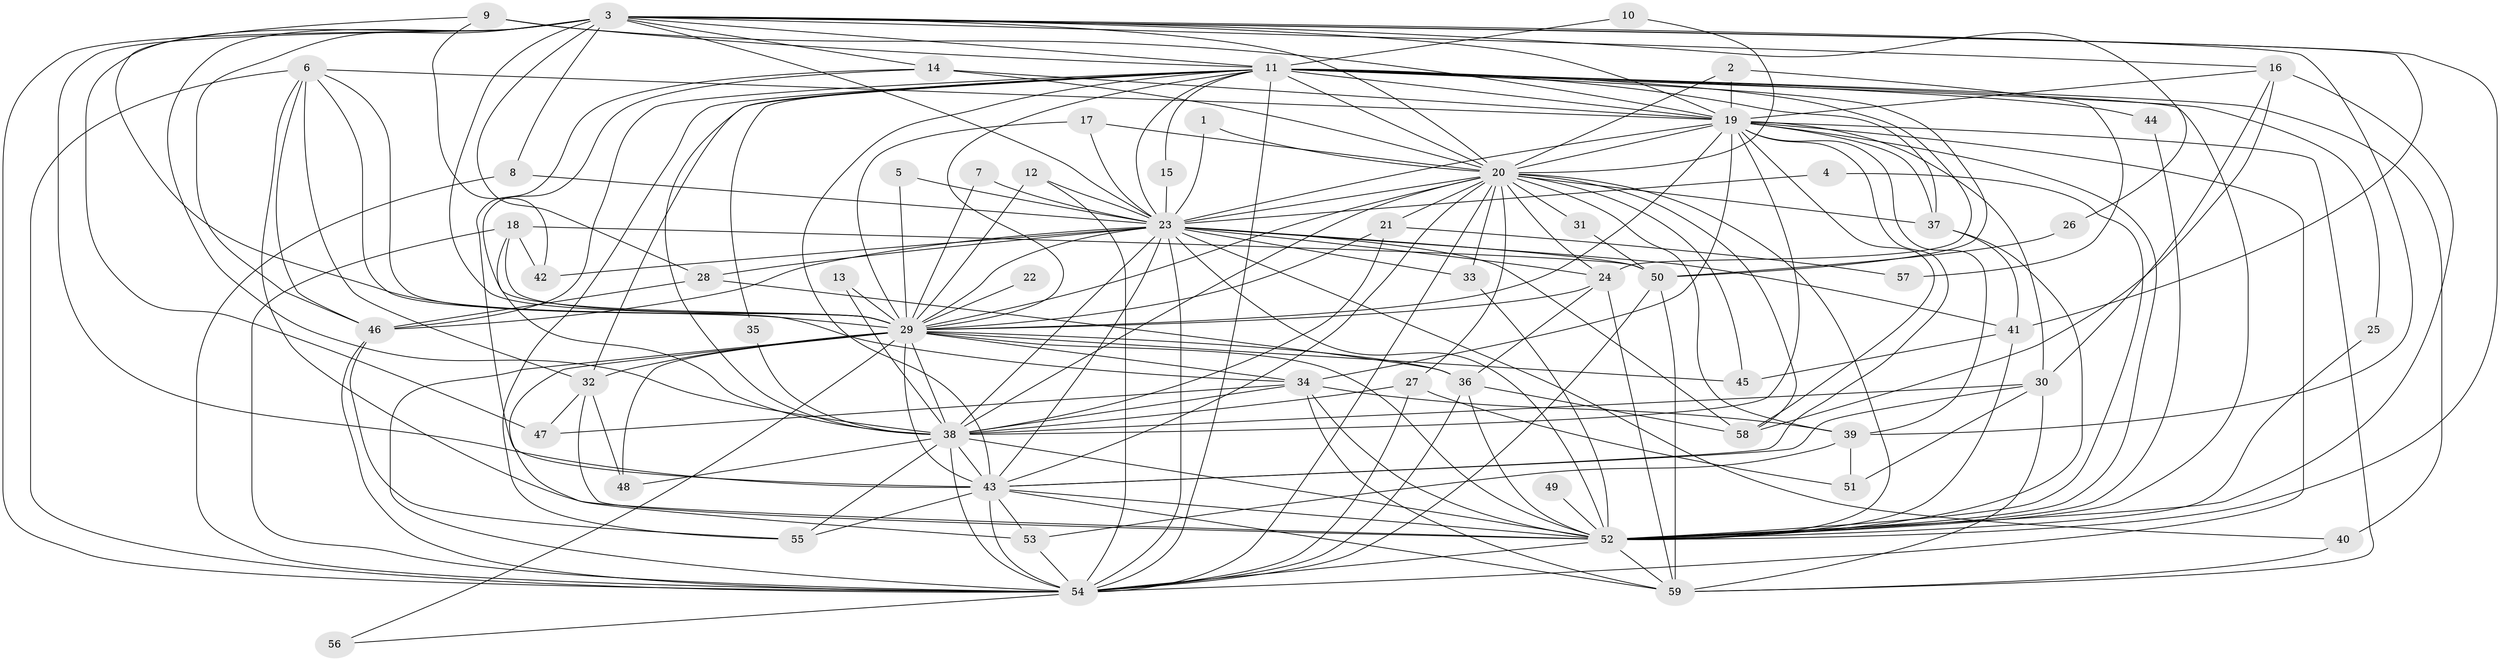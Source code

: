 // original degree distribution, {28: 0.02040816326530612, 36: 0.006802721088435374, 17: 0.006802721088435374, 21: 0.013605442176870748, 30: 0.006802721088435374, 24: 0.013605442176870748, 3: 0.2108843537414966, 4: 0.09523809523809523, 5: 0.061224489795918366, 2: 0.5306122448979592, 6: 0.027210884353741496, 7: 0.006802721088435374}
// Generated by graph-tools (version 1.1) at 2025/36/03/04/25 23:36:37]
// undirected, 59 vertices, 197 edges
graph export_dot {
  node [color=gray90,style=filled];
  1;
  2;
  3;
  4;
  5;
  6;
  7;
  8;
  9;
  10;
  11;
  12;
  13;
  14;
  15;
  16;
  17;
  18;
  19;
  20;
  21;
  22;
  23;
  24;
  25;
  26;
  27;
  28;
  29;
  30;
  31;
  32;
  33;
  34;
  35;
  36;
  37;
  38;
  39;
  40;
  41;
  42;
  43;
  44;
  45;
  46;
  47;
  48;
  49;
  50;
  51;
  52;
  53;
  54;
  55;
  56;
  57;
  58;
  59;
  1 -- 20 [weight=1.0];
  1 -- 23 [weight=1.0];
  2 -- 19 [weight=1.0];
  2 -- 20 [weight=1.0];
  2 -- 57 [weight=1.0];
  3 -- 8 [weight=1.0];
  3 -- 11 [weight=2.0];
  3 -- 14 [weight=1.0];
  3 -- 16 [weight=1.0];
  3 -- 19 [weight=1.0];
  3 -- 20 [weight=1.0];
  3 -- 23 [weight=2.0];
  3 -- 26 [weight=1.0];
  3 -- 28 [weight=1.0];
  3 -- 29 [weight=1.0];
  3 -- 38 [weight=1.0];
  3 -- 39 [weight=1.0];
  3 -- 41 [weight=1.0];
  3 -- 43 [weight=2.0];
  3 -- 46 [weight=1.0];
  3 -- 47 [weight=1.0];
  3 -- 52 [weight=1.0];
  3 -- 54 [weight=1.0];
  4 -- 23 [weight=1.0];
  4 -- 52 [weight=1.0];
  5 -- 23 [weight=1.0];
  5 -- 29 [weight=1.0];
  6 -- 19 [weight=1.0];
  6 -- 29 [weight=1.0];
  6 -- 32 [weight=1.0];
  6 -- 34 [weight=1.0];
  6 -- 46 [weight=1.0];
  6 -- 52 [weight=1.0];
  6 -- 54 [weight=1.0];
  7 -- 23 [weight=1.0];
  7 -- 29 [weight=1.0];
  8 -- 23 [weight=1.0];
  8 -- 54 [weight=1.0];
  9 -- 11 [weight=1.0];
  9 -- 19 [weight=1.0];
  9 -- 29 [weight=1.0];
  9 -- 42 [weight=1.0];
  10 -- 11 [weight=1.0];
  10 -- 20 [weight=1.0];
  11 -- 15 [weight=1.0];
  11 -- 19 [weight=3.0];
  11 -- 20 [weight=1.0];
  11 -- 23 [weight=1.0];
  11 -- 24 [weight=1.0];
  11 -- 25 [weight=1.0];
  11 -- 29 [weight=1.0];
  11 -- 32 [weight=1.0];
  11 -- 35 [weight=1.0];
  11 -- 37 [weight=1.0];
  11 -- 38 [weight=1.0];
  11 -- 40 [weight=1.0];
  11 -- 43 [weight=2.0];
  11 -- 44 [weight=1.0];
  11 -- 46 [weight=1.0];
  11 -- 50 [weight=1.0];
  11 -- 52 [weight=2.0];
  11 -- 54 [weight=1.0];
  11 -- 55 [weight=1.0];
  12 -- 23 [weight=1.0];
  12 -- 29 [weight=1.0];
  12 -- 54 [weight=1.0];
  13 -- 29 [weight=1.0];
  13 -- 38 [weight=1.0];
  14 -- 19 [weight=1.0];
  14 -- 20 [weight=2.0];
  14 -- 29 [weight=1.0];
  14 -- 43 [weight=1.0];
  15 -- 23 [weight=1.0];
  16 -- 19 [weight=1.0];
  16 -- 30 [weight=1.0];
  16 -- 52 [weight=1.0];
  16 -- 58 [weight=1.0];
  17 -- 20 [weight=1.0];
  17 -- 23 [weight=1.0];
  17 -- 29 [weight=1.0];
  18 -- 29 [weight=1.0];
  18 -- 38 [weight=2.0];
  18 -- 42 [weight=1.0];
  18 -- 50 [weight=1.0];
  18 -- 54 [weight=1.0];
  19 -- 20 [weight=2.0];
  19 -- 23 [weight=1.0];
  19 -- 29 [weight=2.0];
  19 -- 30 [weight=1.0];
  19 -- 34 [weight=1.0];
  19 -- 37 [weight=1.0];
  19 -- 38 [weight=1.0];
  19 -- 39 [weight=1.0];
  19 -- 43 [weight=1.0];
  19 -- 52 [weight=2.0];
  19 -- 54 [weight=2.0];
  19 -- 58 [weight=1.0];
  19 -- 59 [weight=1.0];
  20 -- 21 [weight=1.0];
  20 -- 23 [weight=1.0];
  20 -- 24 [weight=1.0];
  20 -- 27 [weight=2.0];
  20 -- 29 [weight=1.0];
  20 -- 31 [weight=1.0];
  20 -- 33 [weight=1.0];
  20 -- 37 [weight=1.0];
  20 -- 38 [weight=2.0];
  20 -- 39 [weight=1.0];
  20 -- 43 [weight=1.0];
  20 -- 45 [weight=1.0];
  20 -- 52 [weight=2.0];
  20 -- 54 [weight=1.0];
  20 -- 58 [weight=1.0];
  21 -- 29 [weight=1.0];
  21 -- 38 [weight=1.0];
  21 -- 57 [weight=2.0];
  22 -- 29 [weight=1.0];
  23 -- 24 [weight=1.0];
  23 -- 28 [weight=1.0];
  23 -- 29 [weight=1.0];
  23 -- 33 [weight=1.0];
  23 -- 38 [weight=1.0];
  23 -- 40 [weight=1.0];
  23 -- 41 [weight=1.0];
  23 -- 42 [weight=1.0];
  23 -- 43 [weight=2.0];
  23 -- 46 [weight=1.0];
  23 -- 50 [weight=1.0];
  23 -- 52 [weight=1.0];
  23 -- 54 [weight=2.0];
  23 -- 58 [weight=1.0];
  24 -- 29 [weight=1.0];
  24 -- 36 [weight=1.0];
  24 -- 59 [weight=1.0];
  25 -- 52 [weight=1.0];
  26 -- 50 [weight=1.0];
  27 -- 38 [weight=1.0];
  27 -- 51 [weight=1.0];
  27 -- 54 [weight=2.0];
  28 -- 36 [weight=1.0];
  28 -- 46 [weight=1.0];
  29 -- 32 [weight=1.0];
  29 -- 34 [weight=1.0];
  29 -- 36 [weight=1.0];
  29 -- 38 [weight=1.0];
  29 -- 43 [weight=3.0];
  29 -- 45 [weight=1.0];
  29 -- 48 [weight=1.0];
  29 -- 52 [weight=1.0];
  29 -- 53 [weight=2.0];
  29 -- 54 [weight=3.0];
  29 -- 56 [weight=2.0];
  30 -- 38 [weight=1.0];
  30 -- 43 [weight=1.0];
  30 -- 51 [weight=1.0];
  30 -- 59 [weight=1.0];
  31 -- 50 [weight=1.0];
  32 -- 47 [weight=1.0];
  32 -- 48 [weight=1.0];
  32 -- 52 [weight=1.0];
  33 -- 52 [weight=1.0];
  34 -- 38 [weight=1.0];
  34 -- 39 [weight=1.0];
  34 -- 47 [weight=1.0];
  34 -- 52 [weight=1.0];
  34 -- 59 [weight=1.0];
  35 -- 38 [weight=1.0];
  36 -- 52 [weight=1.0];
  36 -- 54 [weight=1.0];
  36 -- 58 [weight=1.0];
  37 -- 41 [weight=1.0];
  37 -- 52 [weight=1.0];
  38 -- 43 [weight=2.0];
  38 -- 48 [weight=1.0];
  38 -- 52 [weight=1.0];
  38 -- 54 [weight=1.0];
  38 -- 55 [weight=1.0];
  39 -- 51 [weight=1.0];
  39 -- 53 [weight=1.0];
  40 -- 59 [weight=2.0];
  41 -- 45 [weight=1.0];
  41 -- 52 [weight=2.0];
  43 -- 52 [weight=2.0];
  43 -- 53 [weight=1.0];
  43 -- 54 [weight=1.0];
  43 -- 55 [weight=1.0];
  43 -- 59 [weight=1.0];
  44 -- 52 [weight=1.0];
  46 -- 54 [weight=1.0];
  46 -- 55 [weight=1.0];
  49 -- 52 [weight=1.0];
  50 -- 54 [weight=1.0];
  50 -- 59 [weight=1.0];
  52 -- 54 [weight=1.0];
  52 -- 59 [weight=1.0];
  53 -- 54 [weight=1.0];
  54 -- 56 [weight=1.0];
}
